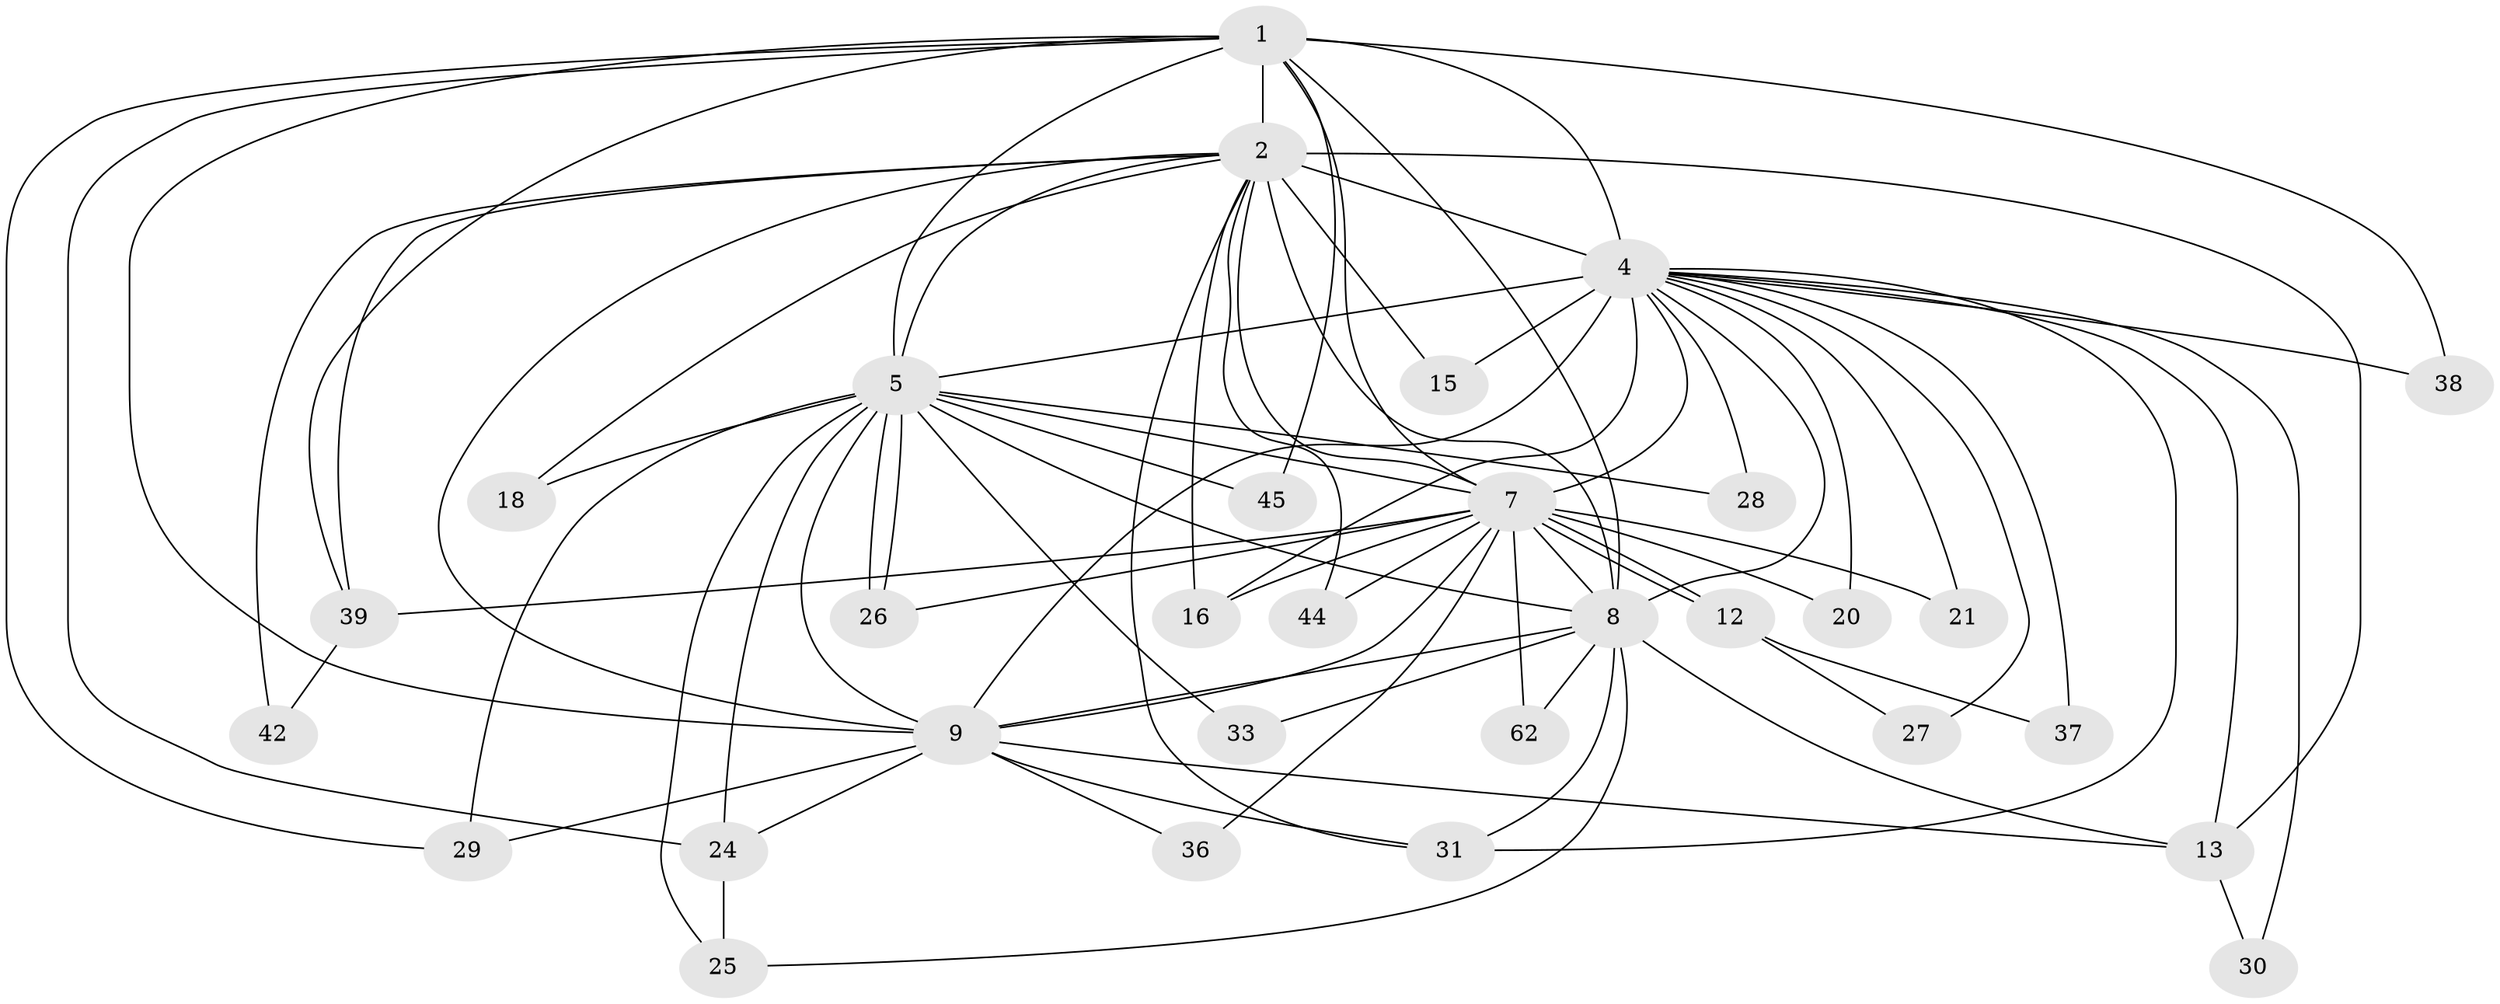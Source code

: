 // original degree distribution, {16: 0.03225806451612903, 18: 0.016129032258064516, 21: 0.016129032258064516, 13: 0.03225806451612903, 19: 0.016129032258064516, 17: 0.016129032258064516, 23: 0.016129032258064516, 14: 0.016129032258064516, 5: 0.03225806451612903, 4: 0.08064516129032258, 2: 0.5967741935483871, 3: 0.12903225806451613}
// Generated by graph-tools (version 1.1) at 2025/13/03/09/25 04:13:55]
// undirected, 31 vertices, 79 edges
graph export_dot {
graph [start="1"]
  node [color=gray90,style=filled];
  1;
  2 [super="+61+48+55+59+3+32"];
  4 [super="+52+6+14+19"];
  5 [super="+40"];
  7;
  8;
  9;
  12;
  13 [super="+17"];
  15;
  16;
  18;
  20 [super="+49"];
  21;
  24 [super="+53+46"];
  25;
  26 [super="+56"];
  27;
  28;
  29 [super="+51"];
  30;
  31 [super="+58+43"];
  33;
  36;
  37;
  38;
  39;
  42;
  44;
  45;
  62;
  1 -- 2 [weight=4];
  1 -- 4 [weight=3];
  1 -- 5;
  1 -- 7;
  1 -- 8;
  1 -- 9;
  1 -- 24;
  1 -- 29;
  1 -- 38;
  1 -- 39;
  1 -- 45;
  2 -- 4 [weight=9];
  2 -- 5 [weight=2];
  2 -- 7 [weight=4];
  2 -- 8 [weight=2];
  2 -- 9 [weight=3];
  2 -- 15 [weight=2];
  2 -- 13 [weight=2];
  2 -- 16;
  2 -- 18;
  2 -- 31;
  2 -- 39;
  2 -- 42;
  2 -- 44;
  4 -- 5 [weight=3];
  4 -- 7 [weight=4];
  4 -- 8 [weight=3];
  4 -- 9 [weight=4];
  4 -- 31;
  4 -- 15;
  4 -- 13 [weight=2];
  4 -- 16;
  4 -- 20 [weight=2];
  4 -- 21;
  4 -- 27;
  4 -- 28;
  4 -- 30;
  4 -- 37;
  4 -- 38;
  5 -- 7 [weight=2];
  5 -- 8;
  5 -- 9;
  5 -- 18;
  5 -- 24;
  5 -- 25;
  5 -- 26;
  5 -- 26;
  5 -- 28;
  5 -- 33;
  5 -- 45;
  5 -- 29;
  7 -- 8;
  7 -- 9;
  7 -- 12;
  7 -- 12;
  7 -- 16;
  7 -- 20;
  7 -- 21;
  7 -- 36;
  7 -- 39;
  7 -- 44;
  7 -- 62;
  7 -- 26;
  8 -- 9;
  8 -- 25;
  8 -- 33;
  8 -- 62;
  8 -- 13;
  8 -- 31;
  9 -- 13;
  9 -- 29;
  9 -- 31;
  9 -- 36;
  9 -- 24;
  12 -- 27;
  12 -- 37;
  13 -- 30;
  24 -- 25;
  39 -- 42;
}
